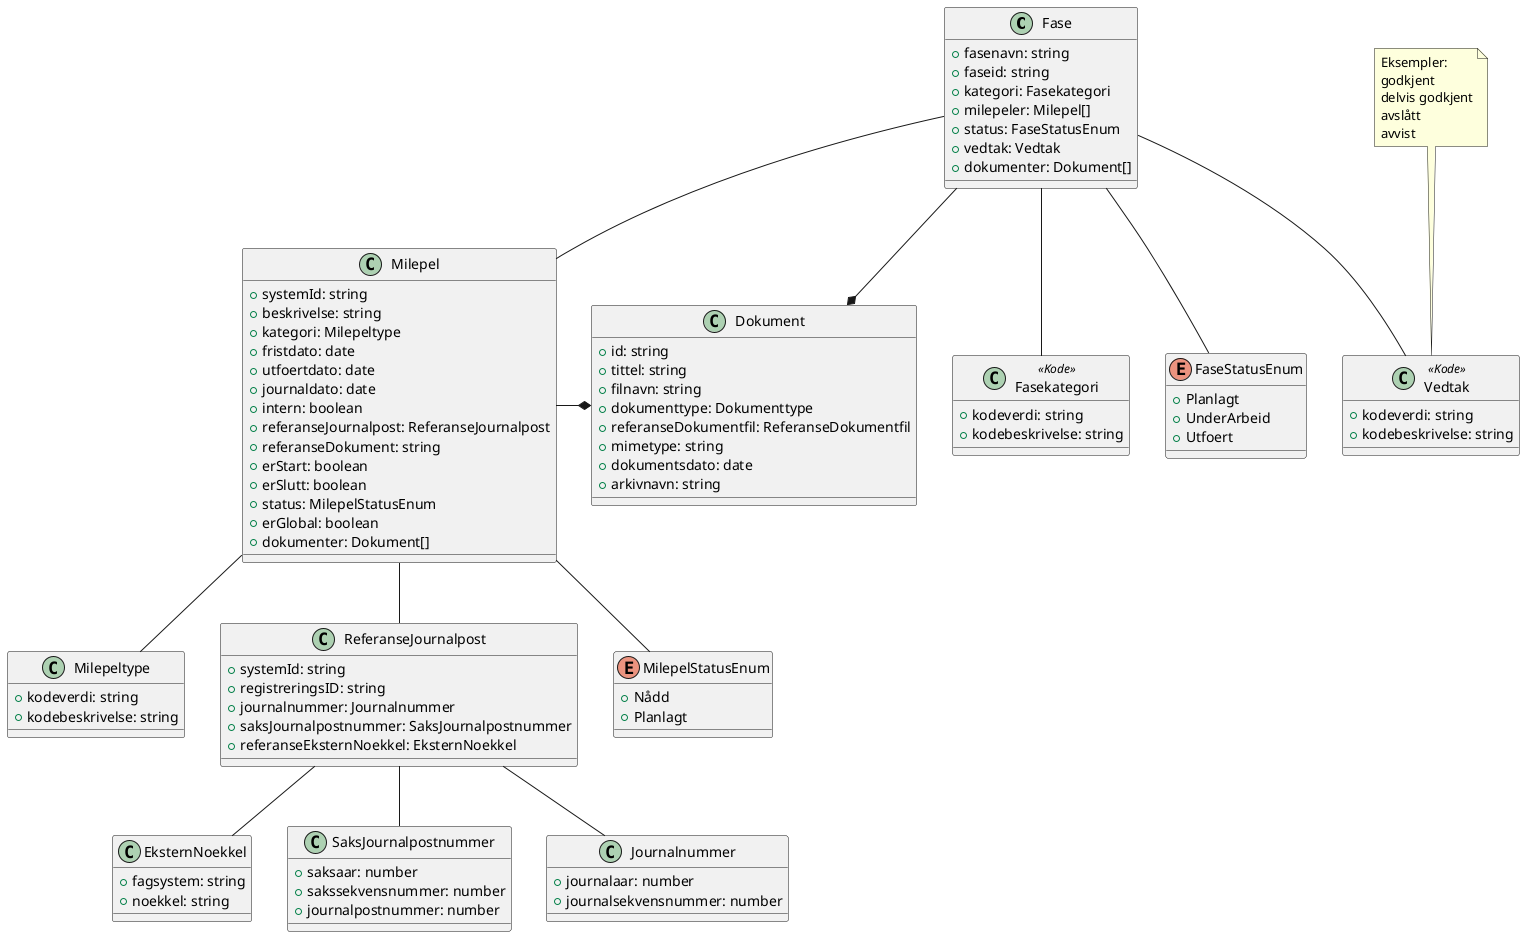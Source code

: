 @startuml

class Fase {
    +fasenavn: string
    +faseid: string
    +kategori: Fasekategori
    +milepeler: Milepel[]
    +status: FaseStatusEnum
    +vedtak: Vedtak
    +dokumenter: Dokument[]
}

Fase -* Dokument
Fase -- Milepel
Fase -- Fasekategori
Fase -- Vedtak
Fase -- FaseStatusEnum

enum FaseStatusEnum {
    +Planlagt
    +UnderArbeid
    +Utfoert
}

note top of Vedtak : Eksempler:\ngodkjent\ndelvis godkjent\navslått\navvist 

class Vedtak <<Kode>> {
    +kodeverdi: string
    +kodebeskrivelse: string
}

class Fasekategori <<Kode>> {
    +kodeverdi: string
    +kodebeskrivelse: string
}

class Milepel {
    +systemId: string
    +beskrivelse: string
    +kategori: Milepeltype
    +fristdato: date
    +utfoertdato: date
    +journaldato: date
    +intern: boolean
    +referanseJournalpost: ReferanseJournalpost
    +referanseDokument: string
    +erStart: boolean
    +erSlutt: boolean
    +status: MilepelStatusEnum
    +erGlobal: boolean
    +dokumenter: Dokument[]
}

Milepel -- Milepeltype
Milepel -- ReferanseJournalpost

class Milepeltype {
    +kodeverdi: string
    +kodebeskrivelse: string
}

class ReferanseJournalpost {
    +systemId: string
    +registreringsID: string
    +journalnummer: Journalnummer
    +saksJournalpostnummer: SaksJournalpostnummer
    +referanseEksternNoekkel: EksternNoekkel
}

Milepel -- MilepelStatusEnum
Milepel -* Dokument
ReferanseJournalpost -- EksternNoekkel
ReferanseJournalpost -- SaksJournalpostnummer
ReferanseJournalpost -- Journalnummer

class SaksJournalpostnummer {
    +saksaar: number
    +sakssekvensnummer: number
    +journalpostnummer: number
}

class Journalnummer {
    +journalaar: number
    +journalsekvensnummer: number
}

class EksternNoekkel {
    +fagsystem: string
    +noekkel: string
}

class Dokument {
    +id: string
    +tittel: string
    +filnavn: string
    +dokumenttype: Dokumenttype
    +referanseDokumentfil: ReferanseDokumentfil
    +mimetype: string
    +dokumentsdato: date
    +arkivnavn: string
}

enum MilepelStatusEnum {
    +Nådd
    +Planlagt
}

@enduml